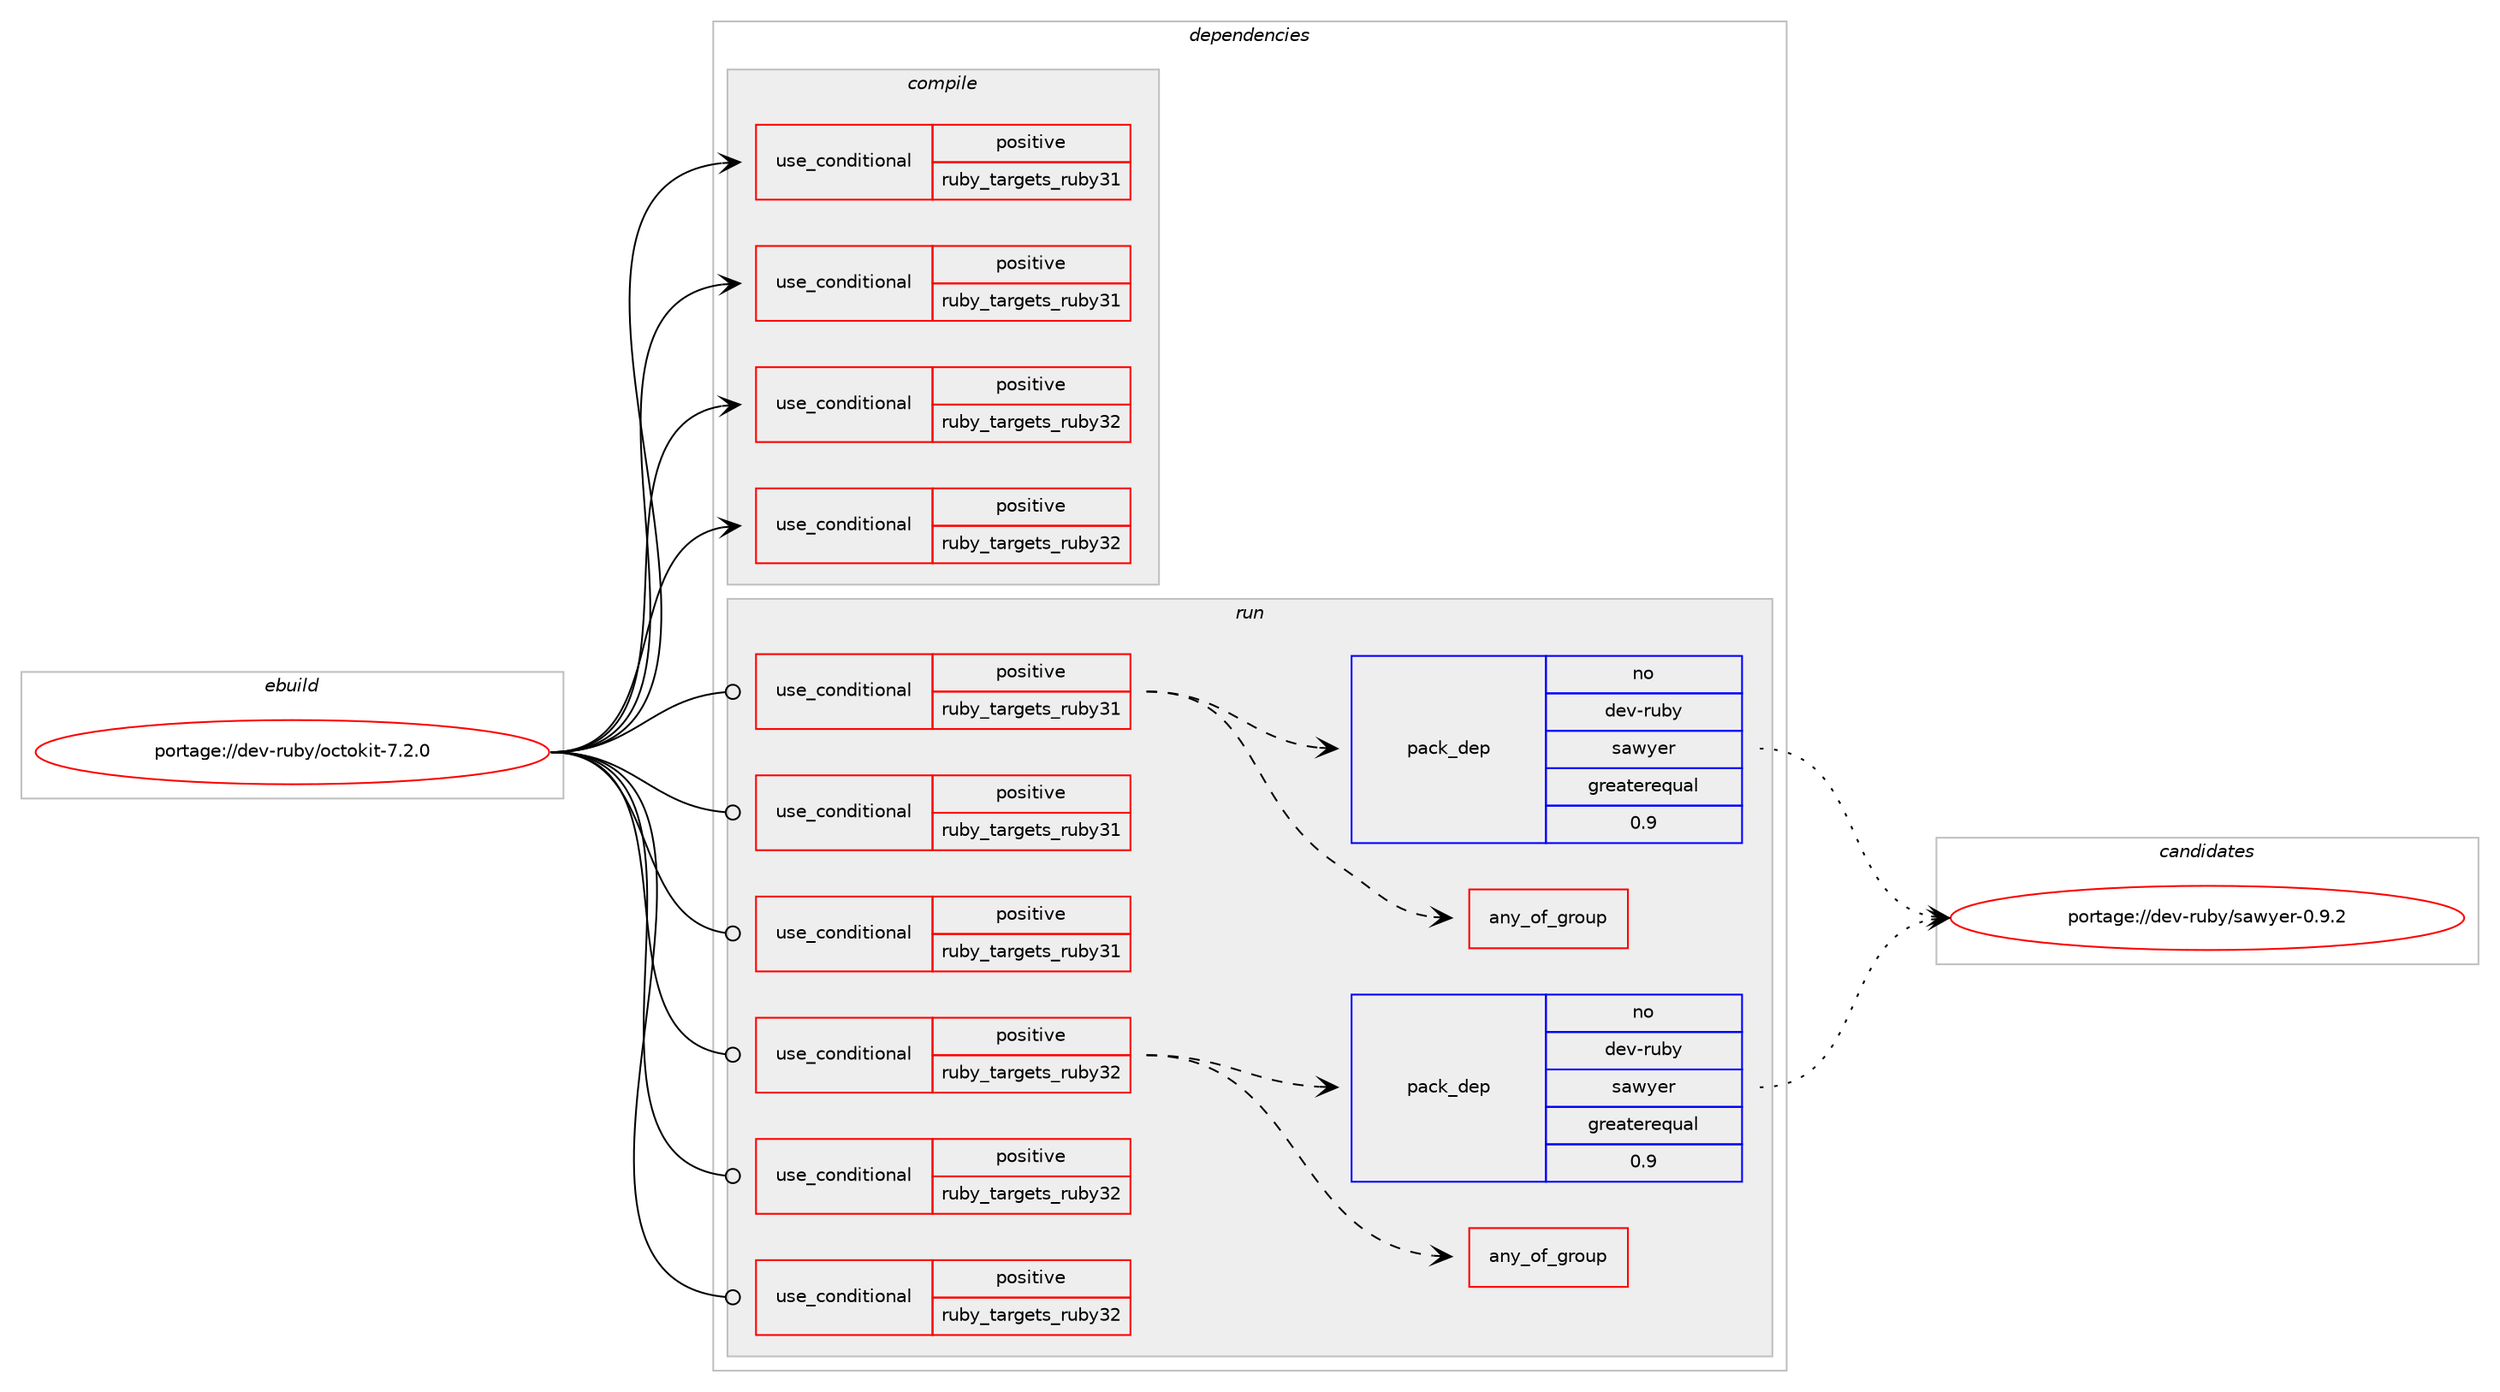 digraph prolog {

# *************
# Graph options
# *************

newrank=true;
concentrate=true;
compound=true;
graph [rankdir=LR,fontname=Helvetica,fontsize=10,ranksep=1.5];#, ranksep=2.5, nodesep=0.2];
edge  [arrowhead=vee];
node  [fontname=Helvetica,fontsize=10];

# **********
# The ebuild
# **********

subgraph cluster_leftcol {
color=gray;
rank=same;
label=<<i>ebuild</i>>;
id [label="portage://dev-ruby/octokit-7.2.0", color=red, width=4, href="../dev-ruby/octokit-7.2.0.svg"];
}

# ****************
# The dependencies
# ****************

subgraph cluster_midcol {
color=gray;
label=<<i>dependencies</i>>;
subgraph cluster_compile {
fillcolor="#eeeeee";
style=filled;
label=<<i>compile</i>>;
subgraph cond50622 {
dependency98453 [label=<<TABLE BORDER="0" CELLBORDER="1" CELLSPACING="0" CELLPADDING="4"><TR><TD ROWSPAN="3" CELLPADDING="10">use_conditional</TD></TR><TR><TD>positive</TD></TR><TR><TD>ruby_targets_ruby31</TD></TR></TABLE>>, shape=none, color=red];
# *** BEGIN UNKNOWN DEPENDENCY TYPE (TODO) ***
# dependency98453 -> package_dependency(portage://dev-ruby/octokit-7.2.0,install,no,dev-lang,ruby,none,[,,],[slot(3.1)],[])
# *** END UNKNOWN DEPENDENCY TYPE (TODO) ***

}
id:e -> dependency98453:w [weight=20,style="solid",arrowhead="vee"];
subgraph cond50623 {
dependency98454 [label=<<TABLE BORDER="0" CELLBORDER="1" CELLSPACING="0" CELLPADDING="4"><TR><TD ROWSPAN="3" CELLPADDING="10">use_conditional</TD></TR><TR><TD>positive</TD></TR><TR><TD>ruby_targets_ruby31</TD></TR></TABLE>>, shape=none, color=red];
# *** BEGIN UNKNOWN DEPENDENCY TYPE (TODO) ***
# dependency98454 -> package_dependency(portage://dev-ruby/octokit-7.2.0,install,no,virtual,rubygems,none,[,,],[],[use(enable(ruby_targets_ruby31),negative)])
# *** END UNKNOWN DEPENDENCY TYPE (TODO) ***

}
id:e -> dependency98454:w [weight=20,style="solid",arrowhead="vee"];
subgraph cond50624 {
dependency98455 [label=<<TABLE BORDER="0" CELLBORDER="1" CELLSPACING="0" CELLPADDING="4"><TR><TD ROWSPAN="3" CELLPADDING="10">use_conditional</TD></TR><TR><TD>positive</TD></TR><TR><TD>ruby_targets_ruby32</TD></TR></TABLE>>, shape=none, color=red];
# *** BEGIN UNKNOWN DEPENDENCY TYPE (TODO) ***
# dependency98455 -> package_dependency(portage://dev-ruby/octokit-7.2.0,install,no,dev-lang,ruby,none,[,,],[slot(3.2)],[])
# *** END UNKNOWN DEPENDENCY TYPE (TODO) ***

}
id:e -> dependency98455:w [weight=20,style="solid",arrowhead="vee"];
subgraph cond50625 {
dependency98456 [label=<<TABLE BORDER="0" CELLBORDER="1" CELLSPACING="0" CELLPADDING="4"><TR><TD ROWSPAN="3" CELLPADDING="10">use_conditional</TD></TR><TR><TD>positive</TD></TR><TR><TD>ruby_targets_ruby32</TD></TR></TABLE>>, shape=none, color=red];
# *** BEGIN UNKNOWN DEPENDENCY TYPE (TODO) ***
# dependency98456 -> package_dependency(portage://dev-ruby/octokit-7.2.0,install,no,virtual,rubygems,none,[,,],[],[use(enable(ruby_targets_ruby32),negative)])
# *** END UNKNOWN DEPENDENCY TYPE (TODO) ***

}
id:e -> dependency98456:w [weight=20,style="solid",arrowhead="vee"];
}
subgraph cluster_compileandrun {
fillcolor="#eeeeee";
style=filled;
label=<<i>compile and run</i>>;
}
subgraph cluster_run {
fillcolor="#eeeeee";
style=filled;
label=<<i>run</i>>;
subgraph cond50626 {
dependency98457 [label=<<TABLE BORDER="0" CELLBORDER="1" CELLSPACING="0" CELLPADDING="4"><TR><TD ROWSPAN="3" CELLPADDING="10">use_conditional</TD></TR><TR><TD>positive</TD></TR><TR><TD>ruby_targets_ruby31</TD></TR></TABLE>>, shape=none, color=red];
subgraph any1168 {
dependency98458 [label=<<TABLE BORDER="0" CELLBORDER="1" CELLSPACING="0" CELLPADDING="4"><TR><TD CELLPADDING="10">any_of_group</TD></TR></TABLE>>, shape=none, color=red];# *** BEGIN UNKNOWN DEPENDENCY TYPE (TODO) ***
# dependency98458 -> package_dependency(portage://dev-ruby/octokit-7.2.0,run,no,dev-ruby,faraday,none,[,,],[slot(2)],[use(enable(ruby_targets_ruby31),negative)])
# *** END UNKNOWN DEPENDENCY TYPE (TODO) ***

# *** BEGIN UNKNOWN DEPENDENCY TYPE (TODO) ***
# dependency98458 -> package_dependency(portage://dev-ruby/octokit-7.2.0,run,no,dev-ruby,faraday,none,[,,],[slot(1)],[use(enable(ruby_targets_ruby31),negative)])
# *** END UNKNOWN DEPENDENCY TYPE (TODO) ***

}
dependency98457:e -> dependency98458:w [weight=20,style="dashed",arrowhead="vee"];
subgraph pack46521 {
dependency98459 [label=<<TABLE BORDER="0" CELLBORDER="1" CELLSPACING="0" CELLPADDING="4" WIDTH="220"><TR><TD ROWSPAN="6" CELLPADDING="30">pack_dep</TD></TR><TR><TD WIDTH="110">no</TD></TR><TR><TD>dev-ruby</TD></TR><TR><TD>sawyer</TD></TR><TR><TD>greaterequal</TD></TR><TR><TD>0.9</TD></TR></TABLE>>, shape=none, color=blue];
}
dependency98457:e -> dependency98459:w [weight=20,style="dashed",arrowhead="vee"];
}
id:e -> dependency98457:w [weight=20,style="solid",arrowhead="odot"];
subgraph cond50627 {
dependency98460 [label=<<TABLE BORDER="0" CELLBORDER="1" CELLSPACING="0" CELLPADDING="4"><TR><TD ROWSPAN="3" CELLPADDING="10">use_conditional</TD></TR><TR><TD>positive</TD></TR><TR><TD>ruby_targets_ruby31</TD></TR></TABLE>>, shape=none, color=red];
# *** BEGIN UNKNOWN DEPENDENCY TYPE (TODO) ***
# dependency98460 -> package_dependency(portage://dev-ruby/octokit-7.2.0,run,no,dev-lang,ruby,none,[,,],[slot(3.1)],[])
# *** END UNKNOWN DEPENDENCY TYPE (TODO) ***

}
id:e -> dependency98460:w [weight=20,style="solid",arrowhead="odot"];
subgraph cond50628 {
dependency98461 [label=<<TABLE BORDER="0" CELLBORDER="1" CELLSPACING="0" CELLPADDING="4"><TR><TD ROWSPAN="3" CELLPADDING="10">use_conditional</TD></TR><TR><TD>positive</TD></TR><TR><TD>ruby_targets_ruby31</TD></TR></TABLE>>, shape=none, color=red];
# *** BEGIN UNKNOWN DEPENDENCY TYPE (TODO) ***
# dependency98461 -> package_dependency(portage://dev-ruby/octokit-7.2.0,run,no,virtual,rubygems,none,[,,],[],[use(enable(ruby_targets_ruby31),negative)])
# *** END UNKNOWN DEPENDENCY TYPE (TODO) ***

}
id:e -> dependency98461:w [weight=20,style="solid",arrowhead="odot"];
subgraph cond50629 {
dependency98462 [label=<<TABLE BORDER="0" CELLBORDER="1" CELLSPACING="0" CELLPADDING="4"><TR><TD ROWSPAN="3" CELLPADDING="10">use_conditional</TD></TR><TR><TD>positive</TD></TR><TR><TD>ruby_targets_ruby32</TD></TR></TABLE>>, shape=none, color=red];
subgraph any1169 {
dependency98463 [label=<<TABLE BORDER="0" CELLBORDER="1" CELLSPACING="0" CELLPADDING="4"><TR><TD CELLPADDING="10">any_of_group</TD></TR></TABLE>>, shape=none, color=red];# *** BEGIN UNKNOWN DEPENDENCY TYPE (TODO) ***
# dependency98463 -> package_dependency(portage://dev-ruby/octokit-7.2.0,run,no,dev-ruby,faraday,none,[,,],[slot(2)],[use(enable(ruby_targets_ruby32),negative)])
# *** END UNKNOWN DEPENDENCY TYPE (TODO) ***

# *** BEGIN UNKNOWN DEPENDENCY TYPE (TODO) ***
# dependency98463 -> package_dependency(portage://dev-ruby/octokit-7.2.0,run,no,dev-ruby,faraday,none,[,,],[slot(1)],[use(enable(ruby_targets_ruby32),negative)])
# *** END UNKNOWN DEPENDENCY TYPE (TODO) ***

}
dependency98462:e -> dependency98463:w [weight=20,style="dashed",arrowhead="vee"];
subgraph pack46522 {
dependency98464 [label=<<TABLE BORDER="0" CELLBORDER="1" CELLSPACING="0" CELLPADDING="4" WIDTH="220"><TR><TD ROWSPAN="6" CELLPADDING="30">pack_dep</TD></TR><TR><TD WIDTH="110">no</TD></TR><TR><TD>dev-ruby</TD></TR><TR><TD>sawyer</TD></TR><TR><TD>greaterequal</TD></TR><TR><TD>0.9</TD></TR></TABLE>>, shape=none, color=blue];
}
dependency98462:e -> dependency98464:w [weight=20,style="dashed",arrowhead="vee"];
}
id:e -> dependency98462:w [weight=20,style="solid",arrowhead="odot"];
subgraph cond50630 {
dependency98465 [label=<<TABLE BORDER="0" CELLBORDER="1" CELLSPACING="0" CELLPADDING="4"><TR><TD ROWSPAN="3" CELLPADDING="10">use_conditional</TD></TR><TR><TD>positive</TD></TR><TR><TD>ruby_targets_ruby32</TD></TR></TABLE>>, shape=none, color=red];
# *** BEGIN UNKNOWN DEPENDENCY TYPE (TODO) ***
# dependency98465 -> package_dependency(portage://dev-ruby/octokit-7.2.0,run,no,dev-lang,ruby,none,[,,],[slot(3.2)],[])
# *** END UNKNOWN DEPENDENCY TYPE (TODO) ***

}
id:e -> dependency98465:w [weight=20,style="solid",arrowhead="odot"];
subgraph cond50631 {
dependency98466 [label=<<TABLE BORDER="0" CELLBORDER="1" CELLSPACING="0" CELLPADDING="4"><TR><TD ROWSPAN="3" CELLPADDING="10">use_conditional</TD></TR><TR><TD>positive</TD></TR><TR><TD>ruby_targets_ruby32</TD></TR></TABLE>>, shape=none, color=red];
# *** BEGIN UNKNOWN DEPENDENCY TYPE (TODO) ***
# dependency98466 -> package_dependency(portage://dev-ruby/octokit-7.2.0,run,no,virtual,rubygems,none,[,,],[],[use(enable(ruby_targets_ruby32),negative)])
# *** END UNKNOWN DEPENDENCY TYPE (TODO) ***

}
id:e -> dependency98466:w [weight=20,style="solid",arrowhead="odot"];
}
}

# **************
# The candidates
# **************

subgraph cluster_choices {
rank=same;
color=gray;
label=<<i>candidates</i>>;

subgraph choice46521 {
color=black;
nodesep=1;
choice10010111845114117981214711597119121101114454846574650 [label="portage://dev-ruby/sawyer-0.9.2", color=red, width=4,href="../dev-ruby/sawyer-0.9.2.svg"];
dependency98459:e -> choice10010111845114117981214711597119121101114454846574650:w [style=dotted,weight="100"];
}
subgraph choice46522 {
color=black;
nodesep=1;
choice10010111845114117981214711597119121101114454846574650 [label="portage://dev-ruby/sawyer-0.9.2", color=red, width=4,href="../dev-ruby/sawyer-0.9.2.svg"];
dependency98464:e -> choice10010111845114117981214711597119121101114454846574650:w [style=dotted,weight="100"];
}
}

}
